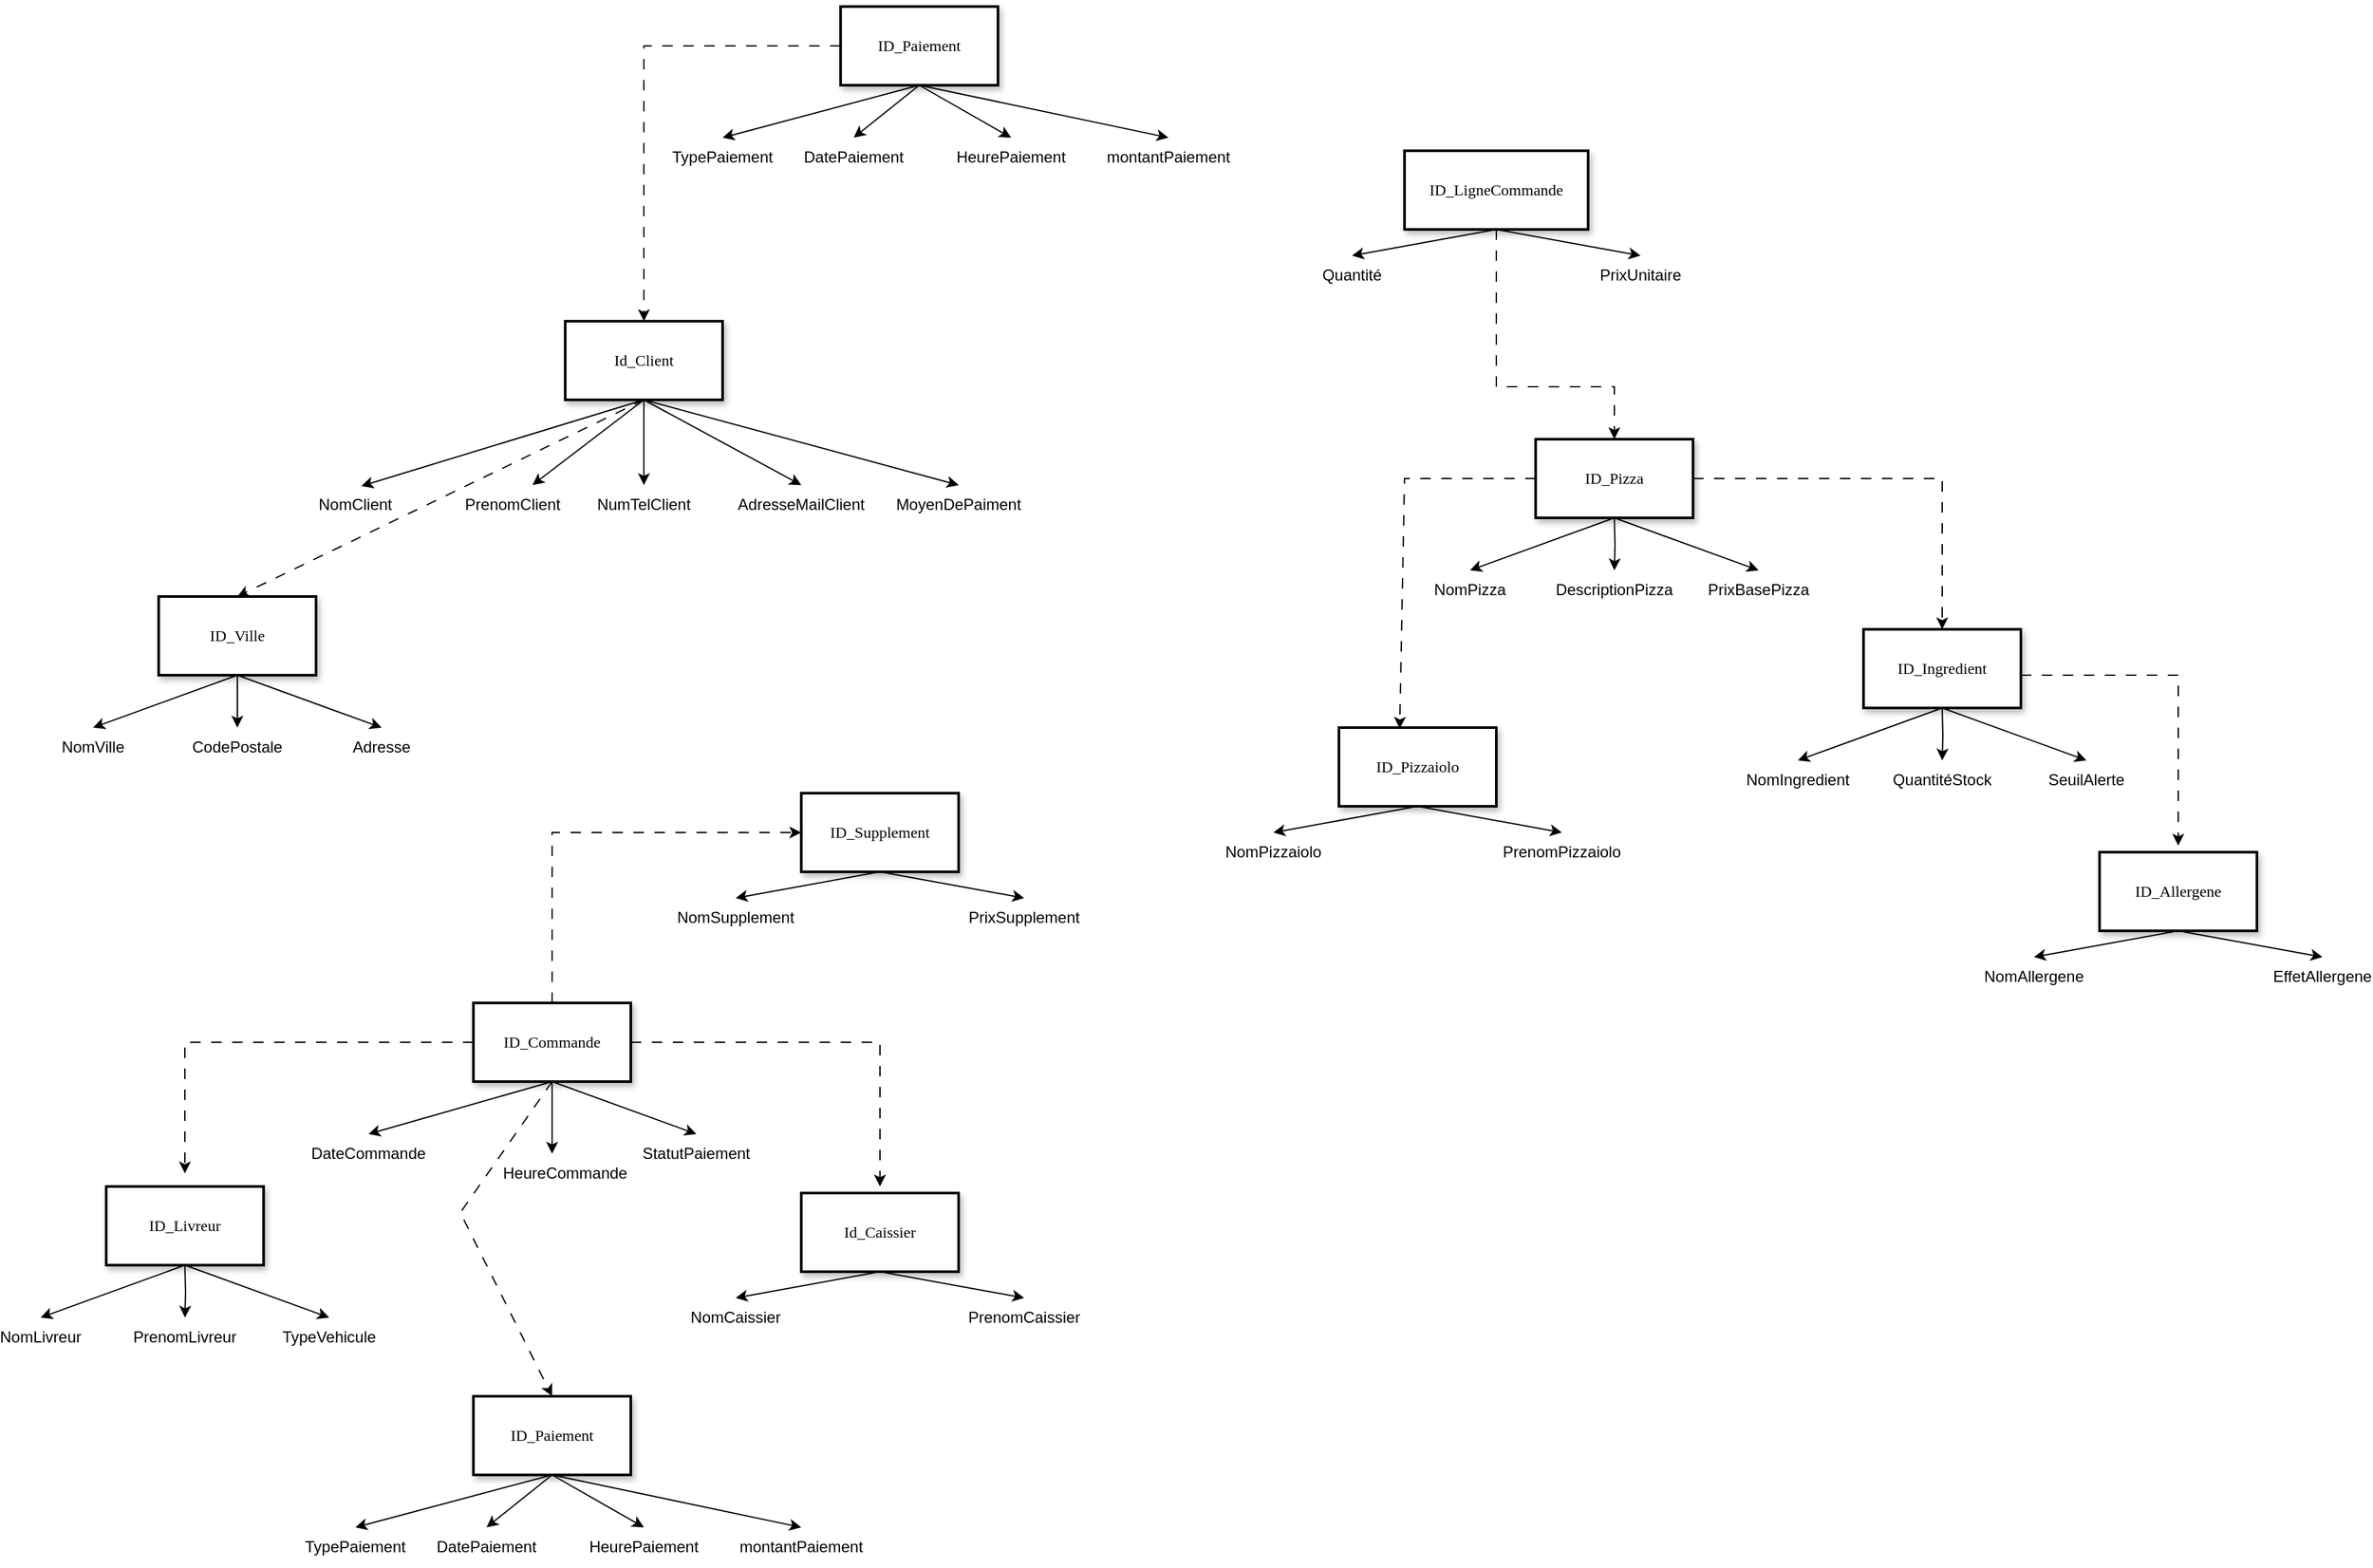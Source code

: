 <mxfile version="22.1.3" type="embed">
  <diagram name="Page-1" id="10a91c8b-09ff-31b1-d368-03940ed4cc9e">
    <mxGraphModel grid="1" page="1" gridSize="10" guides="1" tooltips="1" connect="1" arrows="1" fold="1" pageScale="1" pageWidth="1100" pageHeight="850" background="none" math="0" shadow="0">
      <root>
        <mxCell id="0" />
        <mxCell id="1" parent="0" />
        <mxCell id="62893188c0fa7362-11" value="&lt;span&gt;Id_Client&lt;/span&gt;" style="whiteSpace=wrap;html=1;rounded=0;shadow=1;labelBackgroundColor=none;strokeWidth=2;fontFamily=Verdana;fontSize=12;align=center;" vertex="1" parent="1">
          <mxGeometry x="460" y="-1230" width="120" height="60" as="geometry" />
        </mxCell>
        <mxCell id="62893188c0fa7362-20" value="ID_Paiement" style="whiteSpace=wrap;html=1;rounded=0;shadow=1;labelBackgroundColor=none;strokeWidth=2;fontFamily=Verdana;fontSize=12;align=center;" vertex="1" parent="1">
          <mxGeometry x="670" y="-1470" width="120" height="60" as="geometry" />
        </mxCell>
        <mxCell id="62893188c0fa7362-21" value="&lt;span&gt;ID_Ville&lt;/span&gt;" style="whiteSpace=wrap;html=1;rounded=0;shadow=1;labelBackgroundColor=none;strokeWidth=2;fontFamily=Verdana;fontSize=12;align=center;" vertex="1" parent="1">
          <mxGeometry x="150" y="-1020" width="120" height="60" as="geometry" />
        </mxCell>
        <mxCell id="62893188c0fa7362-22" value="&lt;span&gt;ID_Livreur&lt;/span&gt;" style="whiteSpace=wrap;html=1;rounded=0;shadow=1;labelBackgroundColor=none;strokeWidth=2;fontFamily=Verdana;fontSize=12;align=center;" vertex="1" parent="1">
          <mxGeometry x="110" y="-570" width="120" height="60" as="geometry" />
        </mxCell>
        <mxCell id="62893188c0fa7362-23" value="&lt;span&gt;Id_Caissier&lt;/span&gt;" style="whiteSpace=wrap;html=1;rounded=0;shadow=1;labelBackgroundColor=none;strokeWidth=2;fontFamily=Verdana;fontSize=12;align=center;" vertex="1" parent="1">
          <mxGeometry x="640" y="-565" width="120" height="60" as="geometry" />
        </mxCell>
        <mxCell id="O_QZW4D6xSMb0RWuD4Pj-2" value="ID_Supplement" style="whiteSpace=wrap;html=1;rounded=0;shadow=1;labelBackgroundColor=none;strokeWidth=2;fontFamily=Verdana;fontSize=12;align=center;" vertex="1" parent="1">
          <mxGeometry x="640" y="-870" width="120" height="60" as="geometry" />
        </mxCell>
        <mxCell id="O_QZW4D6xSMb0RWuD4Pj-3" value="&lt;span&gt;ID_Commande&lt;/span&gt;" style="whiteSpace=wrap;html=1;rounded=0;shadow=1;labelBackgroundColor=none;strokeWidth=2;fontFamily=Verdana;fontSize=12;align=center;" vertex="1" parent="1">
          <mxGeometry x="390" y="-710" width="120" height="60" as="geometry" />
        </mxCell>
        <mxCell id="O_QZW4D6xSMb0RWuD4Pj-4" value="ID_Ingredient" style="whiteSpace=wrap;html=1;rounded=0;shadow=1;labelBackgroundColor=none;strokeWidth=2;fontFamily=Verdana;fontSize=12;align=center;" vertex="1" parent="1">
          <mxGeometry x="1450" y="-995" width="120" height="60" as="geometry" />
        </mxCell>
        <mxCell id="O_QZW4D6xSMb0RWuD4Pj-5" value="&lt;span&gt;ID_LigneCommande&lt;/span&gt;" style="whiteSpace=wrap;html=1;rounded=0;shadow=1;labelBackgroundColor=none;strokeWidth=2;fontFamily=Verdana;fontSize=12;align=center;" vertex="1" parent="1">
          <mxGeometry x="1100" y="-1360" width="140" height="60" as="geometry" />
        </mxCell>
        <mxCell id="O_QZW4D6xSMb0RWuD4Pj-6" value="&lt;span&gt;ID_Allergene&lt;/span&gt;" style="whiteSpace=wrap;html=1;rounded=0;shadow=1;labelBackgroundColor=none;strokeWidth=2;fontFamily=Verdana;fontSize=12;align=center;" vertex="1" parent="1">
          <mxGeometry x="1630" y="-825" width="120" height="60" as="geometry" />
        </mxCell>
        <mxCell id="O_QZW4D6xSMb0RWuD4Pj-7" value="&lt;span&gt;ID_Pizzaiolo&lt;/span&gt;" style="whiteSpace=wrap;html=1;rounded=0;shadow=1;labelBackgroundColor=none;strokeWidth=2;fontFamily=Verdana;fontSize=12;align=center;" vertex="1" parent="1">
          <mxGeometry x="1050" y="-920" width="120" height="60" as="geometry" />
        </mxCell>
        <mxCell id="O_QZW4D6xSMb0RWuD4Pj-8" value="ID_Pizza" style="whiteSpace=wrap;html=1;rounded=0;shadow=1;labelBackgroundColor=none;strokeWidth=2;fontFamily=Verdana;fontSize=12;align=center;" vertex="1" parent="1">
          <mxGeometry x="1200" y="-1140" width="120" height="60" as="geometry" />
        </mxCell>
        <mxCell id="O_QZW4D6xSMb0RWuD4Pj-9" value="NomClient" style="text;html=1;strokeColor=none;fillColor=none;align=center;verticalAlign=middle;whiteSpace=wrap;rounded=0;" vertex="1" parent="1">
          <mxGeometry x="270" y="-1105" width="60" height="30" as="geometry" />
        </mxCell>
        <mxCell id="O_QZW4D6xSMb0RWuD4Pj-10" value="PrenomClient" style="text;html=1;strokeColor=none;fillColor=none;align=center;verticalAlign=middle;whiteSpace=wrap;rounded=0;" vertex="1" parent="1">
          <mxGeometry x="390" y="-1105" width="60" height="30" as="geometry" />
        </mxCell>
        <mxCell id="O_QZW4D6xSMb0RWuD4Pj-11" value="NumTelClient" style="text;html=1;strokeColor=none;fillColor=none;align=center;verticalAlign=middle;whiteSpace=wrap;rounded=0;" vertex="1" parent="1">
          <mxGeometry x="490" y="-1105" width="60" height="30" as="geometry" />
        </mxCell>
        <mxCell id="O_QZW4D6xSMb0RWuD4Pj-12" value="AdresseMailClient" style="text;html=1;strokeColor=none;fillColor=none;align=center;verticalAlign=middle;whiteSpace=wrap;rounded=0;" vertex="1" parent="1">
          <mxGeometry x="610" y="-1105" width="60" height="30" as="geometry" />
        </mxCell>
        <mxCell id="O_QZW4D6xSMb0RWuD4Pj-13" value="MoyenDePaiment" style="text;html=1;strokeColor=none;fillColor=none;align=center;verticalAlign=middle;whiteSpace=wrap;rounded=0;" vertex="1" parent="1">
          <mxGeometry x="730" y="-1105" width="60" height="30" as="geometry" />
        </mxCell>
        <mxCell id="O_QZW4D6xSMb0RWuD4Pj-16" value="" style="endArrow=classic;html=1;rounded=0;entryX=0.5;entryY=0;entryDx=0;entryDy=0;exitX=0.5;exitY=1;exitDx=0;exitDy=0;" edge="1" parent="1" source="62893188c0fa7362-11" target="O_QZW4D6xSMb0RWuD4Pj-11">
          <mxGeometry width="50" height="50" relative="1" as="geometry">
            <mxPoint x="460" y="-1105" as="sourcePoint" />
            <mxPoint x="510" y="-1155" as="targetPoint" />
          </mxGeometry>
        </mxCell>
        <mxCell id="O_QZW4D6xSMb0RWuD4Pj-17" value="" style="endArrow=classic;html=1;rounded=0;entryX=0.5;entryY=0;entryDx=0;entryDy=0;" edge="1" parent="1" target="O_QZW4D6xSMb0RWuD4Pj-12">
          <mxGeometry width="50" height="50" relative="1" as="geometry">
            <mxPoint x="520" y="-1170" as="sourcePoint" />
            <mxPoint x="530" y="-1095" as="targetPoint" />
          </mxGeometry>
        </mxCell>
        <mxCell id="O_QZW4D6xSMb0RWuD4Pj-18" value="" style="endArrow=classic;html=1;rounded=0;entryX=0.5;entryY=0;entryDx=0;entryDy=0;" edge="1" parent="1" target="O_QZW4D6xSMb0RWuD4Pj-13">
          <mxGeometry width="50" height="50" relative="1" as="geometry">
            <mxPoint x="520" y="-1170" as="sourcePoint" />
            <mxPoint x="650" y="-1095" as="targetPoint" />
          </mxGeometry>
        </mxCell>
        <mxCell id="O_QZW4D6xSMb0RWuD4Pj-19" value="" style="endArrow=classic;html=1;rounded=0;entryX=0.75;entryY=0;entryDx=0;entryDy=0;" edge="1" parent="1" target="O_QZW4D6xSMb0RWuD4Pj-10">
          <mxGeometry width="50" height="50" relative="1" as="geometry">
            <mxPoint x="520" y="-1170" as="sourcePoint" />
            <mxPoint x="408.67" y="-1095" as="targetPoint" />
          </mxGeometry>
        </mxCell>
        <mxCell id="O_QZW4D6xSMb0RWuD4Pj-20" value="" style="endArrow=classic;html=1;rounded=0;entryX=0.577;entryY=0.024;entryDx=0;entryDy=0;exitX=0.5;exitY=1;exitDx=0;exitDy=0;entryPerimeter=0;" edge="1" parent="1" source="62893188c0fa7362-11" target="O_QZW4D6xSMb0RWuD4Pj-9">
          <mxGeometry width="50" height="50" relative="1" as="geometry">
            <mxPoint x="299.33" y="-1170" as="sourcePoint" />
            <mxPoint x="299.33" y="-1105" as="targetPoint" />
          </mxGeometry>
        </mxCell>
        <mxCell id="O_QZW4D6xSMb0RWuD4Pj-21" value="NomVille" style="text;html=1;strokeColor=none;fillColor=none;align=center;verticalAlign=middle;whiteSpace=wrap;rounded=0;" vertex="1" parent="1">
          <mxGeometry x="70" y="-920" width="60" height="30" as="geometry" />
        </mxCell>
        <mxCell id="O_QZW4D6xSMb0RWuD4Pj-26" value="" style="edgeStyle=orthogonalEdgeStyle;rounded=0;orthogonalLoop=1;jettySize=auto;html=1;entryX=0.5;entryY=0;entryDx=0;entryDy=0;exitX=0.5;exitY=1;exitDx=0;exitDy=0;" edge="1" parent="1" source="62893188c0fa7362-21" target="O_QZW4D6xSMb0RWuD4Pj-22">
          <mxGeometry relative="1" as="geometry">
            <mxPoint x="240" y="-950" as="sourcePoint" />
          </mxGeometry>
        </mxCell>
        <mxCell id="O_QZW4D6xSMb0RWuD4Pj-22" value="CodePostale" style="text;html=1;strokeColor=none;fillColor=none;align=center;verticalAlign=middle;whiteSpace=wrap;rounded=0;" vertex="1" parent="1">
          <mxGeometry x="180" y="-920" width="60" height="30" as="geometry" />
        </mxCell>
        <mxCell id="O_QZW4D6xSMb0RWuD4Pj-23" value="Adresse" style="text;html=1;strokeColor=none;fillColor=none;align=center;verticalAlign=middle;whiteSpace=wrap;rounded=0;" vertex="1" parent="1">
          <mxGeometry x="290" y="-920" width="60" height="30" as="geometry" />
        </mxCell>
        <mxCell id="O_QZW4D6xSMb0RWuD4Pj-24" value="" style="endArrow=classic;html=1;rounded=0;exitX=0.5;exitY=1;exitDx=0;exitDy=0;entryX=0.5;entryY=0;entryDx=0;entryDy=0;" edge="1" parent="1" source="62893188c0fa7362-21" target="O_QZW4D6xSMb0RWuD4Pj-23">
          <mxGeometry width="50" height="50" relative="1" as="geometry">
            <mxPoint x="250" y="-1000" as="sourcePoint" />
            <mxPoint x="300" y="-1050" as="targetPoint" />
          </mxGeometry>
        </mxCell>
        <mxCell id="O_QZW4D6xSMb0RWuD4Pj-27" value="" style="endArrow=classic;html=1;rounded=0;entryX=0.5;entryY=0;entryDx=0;entryDy=0;" edge="1" parent="1" target="O_QZW4D6xSMb0RWuD4Pj-21">
          <mxGeometry width="50" height="50" relative="1" as="geometry">
            <mxPoint x="210" y="-960" as="sourcePoint" />
            <mxPoint x="150" y="-950" as="targetPoint" />
          </mxGeometry>
        </mxCell>
        <mxCell id="O_QZW4D6xSMb0RWuD4Pj-28" value="NomSupplement" style="text;html=1;strokeColor=none;fillColor=none;align=center;verticalAlign=middle;whiteSpace=wrap;rounded=0;" vertex="1" parent="1">
          <mxGeometry x="560" y="-790" width="60" height="30" as="geometry" />
        </mxCell>
        <mxCell id="O_QZW4D6xSMb0RWuD4Pj-30" value="PrixSupplement" style="text;html=1;strokeColor=none;fillColor=none;align=center;verticalAlign=middle;whiteSpace=wrap;rounded=0;" vertex="1" parent="1">
          <mxGeometry x="780" y="-790" width="60" height="30" as="geometry" />
        </mxCell>
        <mxCell id="O_QZW4D6xSMb0RWuD4Pj-31" value="" style="endArrow=classic;html=1;rounded=0;exitX=0.5;exitY=1;exitDx=0;exitDy=0;entryX=0.5;entryY=0;entryDx=0;entryDy=0;" edge="1" parent="1" source="O_QZW4D6xSMb0RWuD4Pj-2" target="O_QZW4D6xSMb0RWuD4Pj-30">
          <mxGeometry width="50" height="50" relative="1" as="geometry">
            <mxPoint x="720" y="-770" as="sourcePoint" />
            <mxPoint x="810" y="-810" as="targetPoint" />
          </mxGeometry>
        </mxCell>
        <mxCell id="O_QZW4D6xSMb0RWuD4Pj-33" value="" style="endArrow=classic;html=1;rounded=0;entryX=0.5;entryY=0;entryDx=0;entryDy=0;" edge="1" parent="1" target="O_QZW4D6xSMb0RWuD4Pj-28">
          <mxGeometry width="50" height="50" relative="1" as="geometry">
            <mxPoint x="700" y="-810" as="sourcePoint" />
            <mxPoint x="820" y="-780" as="targetPoint" />
          </mxGeometry>
        </mxCell>
        <mxCell id="O_QZW4D6xSMb0RWuD4Pj-34" value="TypePaiement" style="text;html=1;strokeColor=none;fillColor=none;align=center;verticalAlign=middle;whiteSpace=wrap;rounded=0;" vertex="1" parent="1">
          <mxGeometry x="550" y="-1370" width="60" height="30" as="geometry" />
        </mxCell>
        <mxCell id="O_QZW4D6xSMb0RWuD4Pj-35" value="DatePaiement" style="text;html=1;strokeColor=none;fillColor=none;align=center;verticalAlign=middle;whiteSpace=wrap;rounded=0;" vertex="1" parent="1">
          <mxGeometry x="650" y="-1370" width="60" height="30" as="geometry" />
        </mxCell>
        <mxCell id="O_QZW4D6xSMb0RWuD4Pj-36" value="HeurePaiement" style="text;html=1;strokeColor=none;fillColor=none;align=center;verticalAlign=middle;whiteSpace=wrap;rounded=0;" vertex="1" parent="1">
          <mxGeometry x="770" y="-1370" width="60" height="30" as="geometry" />
        </mxCell>
        <mxCell id="O_QZW4D6xSMb0RWuD4Pj-37" value="montantPaiement" style="text;html=1;strokeColor=none;fillColor=none;align=center;verticalAlign=middle;whiteSpace=wrap;rounded=0;" vertex="1" parent="1">
          <mxGeometry x="890" y="-1370" width="60" height="30" as="geometry" />
        </mxCell>
        <mxCell id="O_QZW4D6xSMb0RWuD4Pj-39" value="" style="endArrow=classic;html=1;rounded=0;exitX=0.5;exitY=1;exitDx=0;exitDy=0;entryX=0.5;entryY=0;entryDx=0;entryDy=0;" edge="1" parent="1" source="62893188c0fa7362-20" target="O_QZW4D6xSMb0RWuD4Pj-34">
          <mxGeometry width="50" height="50" relative="1" as="geometry">
            <mxPoint x="500" y="-1350" as="sourcePoint" />
            <mxPoint x="610" y="-1510" as="targetPoint" />
          </mxGeometry>
        </mxCell>
        <mxCell id="O_QZW4D6xSMb0RWuD4Pj-40" value="" style="endArrow=classic;html=1;rounded=0;entryX=0.5;entryY=0;entryDx=0;entryDy=0;exitX=0.5;exitY=1;exitDx=0;exitDy=0;" edge="1" parent="1" source="62893188c0fa7362-20" target="O_QZW4D6xSMb0RWuD4Pj-35">
          <mxGeometry width="50" height="50" relative="1" as="geometry">
            <mxPoint x="720" y="-1410" as="sourcePoint" />
            <mxPoint x="710" y="-1670" as="targetPoint" />
          </mxGeometry>
        </mxCell>
        <mxCell id="O_QZW4D6xSMb0RWuD4Pj-41" value="" style="endArrow=classic;html=1;rounded=0;entryX=0.5;entryY=0;entryDx=0;entryDy=0;exitX=0.5;exitY=1;exitDx=0;exitDy=0;" edge="1" parent="1" source="62893188c0fa7362-20" target="O_QZW4D6xSMb0RWuD4Pj-36">
          <mxGeometry width="50" height="50" relative="1" as="geometry">
            <mxPoint x="740" y="-1400" as="sourcePoint" />
            <mxPoint x="690" y="-1360" as="targetPoint" />
          </mxGeometry>
        </mxCell>
        <mxCell id="O_QZW4D6xSMb0RWuD4Pj-42" value="" style="endArrow=classic;html=1;rounded=0;entryX=0.5;entryY=0;entryDx=0;entryDy=0;" edge="1" parent="1" target="O_QZW4D6xSMb0RWuD4Pj-37">
          <mxGeometry width="50" height="50" relative="1" as="geometry">
            <mxPoint x="730" y="-1410" as="sourcePoint" />
            <mxPoint x="910" y="-1380" as="targetPoint" />
          </mxGeometry>
        </mxCell>
        <mxCell id="O_QZW4D6xSMb0RWuD4Pj-47" value="NomCaissier" style="text;html=1;strokeColor=none;fillColor=none;align=center;verticalAlign=middle;whiteSpace=wrap;rounded=0;" vertex="1" parent="1">
          <mxGeometry x="560" y="-485" width="60" height="30" as="geometry" />
        </mxCell>
        <mxCell id="O_QZW4D6xSMb0RWuD4Pj-48" value="PrenomCaissier" style="text;html=1;strokeColor=none;fillColor=none;align=center;verticalAlign=middle;whiteSpace=wrap;rounded=0;" vertex="1" parent="1">
          <mxGeometry x="780" y="-485" width="60" height="30" as="geometry" />
        </mxCell>
        <mxCell id="O_QZW4D6xSMb0RWuD4Pj-49" value="" style="endArrow=classic;html=1;rounded=0;exitX=0.5;exitY=1;exitDx=0;exitDy=0;entryX=0.5;entryY=0;entryDx=0;entryDy=0;" edge="1" parent="1" target="O_QZW4D6xSMb0RWuD4Pj-48">
          <mxGeometry width="50" height="50" relative="1" as="geometry">
            <mxPoint x="700" y="-505" as="sourcePoint" />
            <mxPoint x="810" y="-505" as="targetPoint" />
          </mxGeometry>
        </mxCell>
        <mxCell id="O_QZW4D6xSMb0RWuD4Pj-50" value="" style="endArrow=classic;html=1;rounded=0;entryX=0.5;entryY=0;entryDx=0;entryDy=0;" edge="1" parent="1" target="O_QZW4D6xSMb0RWuD4Pj-47">
          <mxGeometry width="50" height="50" relative="1" as="geometry">
            <mxPoint x="700" y="-505" as="sourcePoint" />
            <mxPoint x="820" y="-475" as="targetPoint" />
          </mxGeometry>
        </mxCell>
        <mxCell id="O_QZW4D6xSMb0RWuD4Pj-51" value="NomLivreur" style="text;html=1;strokeColor=none;fillColor=none;align=center;verticalAlign=middle;whiteSpace=wrap;rounded=0;" vertex="1" parent="1">
          <mxGeometry x="30" y="-470" width="60" height="30" as="geometry" />
        </mxCell>
        <mxCell id="O_QZW4D6xSMb0RWuD4Pj-52" value="" style="edgeStyle=orthogonalEdgeStyle;rounded=0;orthogonalLoop=1;jettySize=auto;html=1;entryX=0.5;entryY=0;entryDx=0;entryDy=0;exitX=0.5;exitY=1;exitDx=0;exitDy=0;" edge="1" parent="1" target="O_QZW4D6xSMb0RWuD4Pj-53">
          <mxGeometry relative="1" as="geometry">
            <mxPoint x="170" y="-510" as="sourcePoint" />
          </mxGeometry>
        </mxCell>
        <mxCell id="O_QZW4D6xSMb0RWuD4Pj-53" value="PrenomLivreur" style="text;html=1;strokeColor=none;fillColor=none;align=center;verticalAlign=middle;whiteSpace=wrap;rounded=0;" vertex="1" parent="1">
          <mxGeometry x="140" y="-470" width="60" height="30" as="geometry" />
        </mxCell>
        <mxCell id="O_QZW4D6xSMb0RWuD4Pj-54" value="TypeVehicule" style="text;html=1;strokeColor=none;fillColor=none;align=center;verticalAlign=middle;whiteSpace=wrap;rounded=0;" vertex="1" parent="1">
          <mxGeometry x="250" y="-470" width="60" height="30" as="geometry" />
        </mxCell>
        <mxCell id="O_QZW4D6xSMb0RWuD4Pj-55" value="" style="endArrow=classic;html=1;rounded=0;exitX=0.5;exitY=1;exitDx=0;exitDy=0;entryX=0.5;entryY=0;entryDx=0;entryDy=0;" edge="1" parent="1" target="O_QZW4D6xSMb0RWuD4Pj-54">
          <mxGeometry width="50" height="50" relative="1" as="geometry">
            <mxPoint x="170" y="-510" as="sourcePoint" />
            <mxPoint x="260" y="-600" as="targetPoint" />
          </mxGeometry>
        </mxCell>
        <mxCell id="O_QZW4D6xSMb0RWuD4Pj-56" value="" style="endArrow=classic;html=1;rounded=0;entryX=0.5;entryY=0;entryDx=0;entryDy=0;" edge="1" parent="1" target="O_QZW4D6xSMb0RWuD4Pj-51">
          <mxGeometry width="50" height="50" relative="1" as="geometry">
            <mxPoint x="170" y="-510" as="sourcePoint" />
            <mxPoint x="110" y="-500" as="targetPoint" />
          </mxGeometry>
        </mxCell>
        <mxCell id="O_QZW4D6xSMb0RWuD4Pj-57" value="DateCommande" style="text;html=1;strokeColor=none;fillColor=none;align=center;verticalAlign=middle;whiteSpace=wrap;rounded=0;" vertex="1" parent="1">
          <mxGeometry x="280" y="-610" width="60" height="30" as="geometry" />
        </mxCell>
        <mxCell id="O_QZW4D6xSMb0RWuD4Pj-58" value="" style="edgeStyle=orthogonalEdgeStyle;rounded=0;orthogonalLoop=1;jettySize=auto;html=1;entryX=0.5;entryY=0;entryDx=0;entryDy=0;exitX=0.5;exitY=1;exitDx=0;exitDy=0;" edge="1" parent="1">
          <mxGeometry relative="1" as="geometry">
            <mxPoint x="450" y="-650" as="sourcePoint" />
            <mxPoint x="450" y="-595" as="targetPoint" />
          </mxGeometry>
        </mxCell>
        <mxCell id="O_QZW4D6xSMb0RWuD4Pj-59" value="HeureCommande" style="text;html=1;strokeColor=none;fillColor=none;align=center;verticalAlign=middle;whiteSpace=wrap;rounded=0;" vertex="1" parent="1">
          <mxGeometry x="430" y="-595" width="60" height="30" as="geometry" />
        </mxCell>
        <mxCell id="O_QZW4D6xSMb0RWuD4Pj-60" value="StatutPaiement" style="text;html=1;strokeColor=none;fillColor=none;align=center;verticalAlign=middle;whiteSpace=wrap;rounded=0;" vertex="1" parent="1">
          <mxGeometry x="530" y="-610" width="60" height="30" as="geometry" />
        </mxCell>
        <mxCell id="O_QZW4D6xSMb0RWuD4Pj-61" value="" style="endArrow=classic;html=1;rounded=0;exitX=0.5;exitY=1;exitDx=0;exitDy=0;entryX=0.5;entryY=0;entryDx=0;entryDy=0;" edge="1" parent="1" target="O_QZW4D6xSMb0RWuD4Pj-60">
          <mxGeometry width="50" height="50" relative="1" as="geometry">
            <mxPoint x="450" y="-650" as="sourcePoint" />
            <mxPoint x="540" y="-740" as="targetPoint" />
          </mxGeometry>
        </mxCell>
        <mxCell id="O_QZW4D6xSMb0RWuD4Pj-62" value="" style="endArrow=classic;html=1;rounded=0;entryX=0.5;entryY=0;entryDx=0;entryDy=0;" edge="1" parent="1" target="O_QZW4D6xSMb0RWuD4Pj-57">
          <mxGeometry width="50" height="50" relative="1" as="geometry">
            <mxPoint x="450" y="-650" as="sourcePoint" />
            <mxPoint x="390" y="-640" as="targetPoint" />
          </mxGeometry>
        </mxCell>
        <mxCell id="O_QZW4D6xSMb0RWuD4Pj-63" value="NomIngredient" style="text;html=1;strokeColor=none;fillColor=none;align=center;verticalAlign=middle;whiteSpace=wrap;rounded=0;" vertex="1" parent="1">
          <mxGeometry x="1370" y="-895" width="60" height="30" as="geometry" />
        </mxCell>
        <mxCell id="O_QZW4D6xSMb0RWuD4Pj-64" value="" style="edgeStyle=orthogonalEdgeStyle;rounded=0;orthogonalLoop=1;jettySize=auto;html=1;entryX=0.5;entryY=0;entryDx=0;entryDy=0;exitX=0.5;exitY=1;exitDx=0;exitDy=0;" edge="1" parent="1" target="O_QZW4D6xSMb0RWuD4Pj-65">
          <mxGeometry relative="1" as="geometry">
            <mxPoint x="1510" y="-935" as="sourcePoint" />
          </mxGeometry>
        </mxCell>
        <mxCell id="O_QZW4D6xSMb0RWuD4Pj-65" value="QuantitéStock" style="text;html=1;strokeColor=none;fillColor=none;align=center;verticalAlign=middle;whiteSpace=wrap;rounded=0;" vertex="1" parent="1">
          <mxGeometry x="1480" y="-895" width="60" height="30" as="geometry" />
        </mxCell>
        <mxCell id="O_QZW4D6xSMb0RWuD4Pj-66" value="SeuilAlerte" style="text;html=1;strokeColor=none;fillColor=none;align=center;verticalAlign=middle;whiteSpace=wrap;rounded=0;" vertex="1" parent="1">
          <mxGeometry x="1590" y="-895" width="60" height="30" as="geometry" />
        </mxCell>
        <mxCell id="O_QZW4D6xSMb0RWuD4Pj-67" value="" style="endArrow=classic;html=1;rounded=0;exitX=0.5;exitY=1;exitDx=0;exitDy=0;entryX=0.5;entryY=0;entryDx=0;entryDy=0;" edge="1" parent="1" target="O_QZW4D6xSMb0RWuD4Pj-66">
          <mxGeometry width="50" height="50" relative="1" as="geometry">
            <mxPoint x="1510" y="-935" as="sourcePoint" />
            <mxPoint x="1600" y="-1025" as="targetPoint" />
          </mxGeometry>
        </mxCell>
        <mxCell id="O_QZW4D6xSMb0RWuD4Pj-68" value="" style="endArrow=classic;html=1;rounded=0;entryX=0.5;entryY=0;entryDx=0;entryDy=0;" edge="1" parent="1" target="O_QZW4D6xSMb0RWuD4Pj-63">
          <mxGeometry width="50" height="50" relative="1" as="geometry">
            <mxPoint x="1510" y="-935" as="sourcePoint" />
            <mxPoint x="1450" y="-925" as="targetPoint" />
          </mxGeometry>
        </mxCell>
        <mxCell id="O_QZW4D6xSMb0RWuD4Pj-69" value="NomPizza" style="text;html=1;strokeColor=none;fillColor=none;align=center;verticalAlign=middle;whiteSpace=wrap;rounded=0;" vertex="1" parent="1">
          <mxGeometry x="1120" y="-1040" width="60" height="30" as="geometry" />
        </mxCell>
        <mxCell id="O_QZW4D6xSMb0RWuD4Pj-70" value="" style="edgeStyle=orthogonalEdgeStyle;rounded=0;orthogonalLoop=1;jettySize=auto;html=1;entryX=0.5;entryY=0;entryDx=0;entryDy=0;exitX=0.5;exitY=1;exitDx=0;exitDy=0;" edge="1" parent="1" target="O_QZW4D6xSMb0RWuD4Pj-71">
          <mxGeometry relative="1" as="geometry">
            <mxPoint x="1260" y="-1080" as="sourcePoint" />
          </mxGeometry>
        </mxCell>
        <mxCell id="O_QZW4D6xSMb0RWuD4Pj-71" value="DescriptionPizza" style="text;html=1;strokeColor=none;fillColor=none;align=center;verticalAlign=middle;whiteSpace=wrap;rounded=0;" vertex="1" parent="1">
          <mxGeometry x="1230" y="-1040" width="60" height="30" as="geometry" />
        </mxCell>
        <mxCell id="O_QZW4D6xSMb0RWuD4Pj-72" value="PrixBasePizza" style="text;html=1;strokeColor=none;fillColor=none;align=center;verticalAlign=middle;whiteSpace=wrap;rounded=0;" vertex="1" parent="1">
          <mxGeometry x="1340" y="-1040" width="60" height="30" as="geometry" />
        </mxCell>
        <mxCell id="O_QZW4D6xSMb0RWuD4Pj-73" value="" style="endArrow=classic;html=1;rounded=0;exitX=0.5;exitY=1;exitDx=0;exitDy=0;entryX=0.5;entryY=0;entryDx=0;entryDy=0;" edge="1" parent="1" target="O_QZW4D6xSMb0RWuD4Pj-72">
          <mxGeometry width="50" height="50" relative="1" as="geometry">
            <mxPoint x="1260" y="-1080" as="sourcePoint" />
            <mxPoint x="1350" y="-1170" as="targetPoint" />
          </mxGeometry>
        </mxCell>
        <mxCell id="O_QZW4D6xSMb0RWuD4Pj-74" value="" style="endArrow=classic;html=1;rounded=0;entryX=0.5;entryY=0;entryDx=0;entryDy=0;" edge="1" parent="1" target="O_QZW4D6xSMb0RWuD4Pj-69">
          <mxGeometry width="50" height="50" relative="1" as="geometry">
            <mxPoint x="1260" y="-1080" as="sourcePoint" />
            <mxPoint x="1200" y="-1070" as="targetPoint" />
          </mxGeometry>
        </mxCell>
        <mxCell id="O_QZW4D6xSMb0RWuD4Pj-80" value="NomAllergene" style="text;html=1;strokeColor=none;fillColor=none;align=center;verticalAlign=middle;whiteSpace=wrap;rounded=0;" vertex="1" parent="1">
          <mxGeometry x="1550" y="-745" width="60" height="30" as="geometry" />
        </mxCell>
        <mxCell id="O_QZW4D6xSMb0RWuD4Pj-81" value="EffetAllergene" style="text;html=1;strokeColor=none;fillColor=none;align=center;verticalAlign=middle;whiteSpace=wrap;rounded=0;" vertex="1" parent="1">
          <mxGeometry x="1770" y="-745" width="60" height="30" as="geometry" />
        </mxCell>
        <mxCell id="O_QZW4D6xSMb0RWuD4Pj-82" value="" style="endArrow=classic;html=1;rounded=0;exitX=0.5;exitY=1;exitDx=0;exitDy=0;entryX=0.5;entryY=0;entryDx=0;entryDy=0;" edge="1" parent="1" target="O_QZW4D6xSMb0RWuD4Pj-81">
          <mxGeometry width="50" height="50" relative="1" as="geometry">
            <mxPoint x="1690" y="-765" as="sourcePoint" />
            <mxPoint x="1800" y="-765" as="targetPoint" />
          </mxGeometry>
        </mxCell>
        <mxCell id="O_QZW4D6xSMb0RWuD4Pj-83" value="" style="endArrow=classic;html=1;rounded=0;entryX=0.5;entryY=0;entryDx=0;entryDy=0;" edge="1" parent="1" target="O_QZW4D6xSMb0RWuD4Pj-80">
          <mxGeometry width="50" height="50" relative="1" as="geometry">
            <mxPoint x="1690" y="-765" as="sourcePoint" />
            <mxPoint x="1810" y="-735" as="targetPoint" />
          </mxGeometry>
        </mxCell>
        <mxCell id="O_QZW4D6xSMb0RWuD4Pj-84" value="NomPizzaiolo" style="text;html=1;strokeColor=none;fillColor=none;align=center;verticalAlign=middle;whiteSpace=wrap;rounded=0;" vertex="1" parent="1">
          <mxGeometry x="970" y="-840" width="60" height="30" as="geometry" />
        </mxCell>
        <mxCell id="O_QZW4D6xSMb0RWuD4Pj-85" value="PrenomPizzaiolo" style="text;html=1;strokeColor=none;fillColor=none;align=center;verticalAlign=middle;whiteSpace=wrap;rounded=0;" vertex="1" parent="1">
          <mxGeometry x="1190" y="-840" width="60" height="30" as="geometry" />
        </mxCell>
        <mxCell id="O_QZW4D6xSMb0RWuD4Pj-86" value="" style="endArrow=classic;html=1;rounded=0;exitX=0.5;exitY=1;exitDx=0;exitDy=0;entryX=0.5;entryY=0;entryDx=0;entryDy=0;" edge="1" parent="1" target="O_QZW4D6xSMb0RWuD4Pj-85">
          <mxGeometry width="50" height="50" relative="1" as="geometry">
            <mxPoint x="1110" y="-860" as="sourcePoint" />
            <mxPoint x="1220" y="-860" as="targetPoint" />
          </mxGeometry>
        </mxCell>
        <mxCell id="O_QZW4D6xSMb0RWuD4Pj-87" value="" style="endArrow=classic;html=1;rounded=0;entryX=0.5;entryY=0;entryDx=0;entryDy=0;" edge="1" parent="1" target="O_QZW4D6xSMb0RWuD4Pj-84">
          <mxGeometry width="50" height="50" relative="1" as="geometry">
            <mxPoint x="1110" y="-860" as="sourcePoint" />
            <mxPoint x="1230" y="-830" as="targetPoint" />
          </mxGeometry>
        </mxCell>
        <mxCell id="O_QZW4D6xSMb0RWuD4Pj-88" value="Quantité" style="text;html=1;strokeColor=none;fillColor=none;align=center;verticalAlign=middle;whiteSpace=wrap;rounded=0;" vertex="1" parent="1">
          <mxGeometry x="1030" y="-1280" width="60" height="30" as="geometry" />
        </mxCell>
        <mxCell id="O_QZW4D6xSMb0RWuD4Pj-89" value="PrixUnitaire" style="text;html=1;strokeColor=none;fillColor=none;align=center;verticalAlign=middle;whiteSpace=wrap;rounded=0;" vertex="1" parent="1">
          <mxGeometry x="1250" y="-1280" width="60" height="30" as="geometry" />
        </mxCell>
        <mxCell id="O_QZW4D6xSMb0RWuD4Pj-90" value="" style="endArrow=classic;html=1;rounded=0;exitX=0.5;exitY=1;exitDx=0;exitDy=0;entryX=0.5;entryY=0;entryDx=0;entryDy=0;" edge="1" parent="1" target="O_QZW4D6xSMb0RWuD4Pj-89">
          <mxGeometry width="50" height="50" relative="1" as="geometry">
            <mxPoint x="1170" y="-1300" as="sourcePoint" />
            <mxPoint x="1280" y="-1300" as="targetPoint" />
          </mxGeometry>
        </mxCell>
        <mxCell id="O_QZW4D6xSMb0RWuD4Pj-91" value="" style="endArrow=classic;html=1;rounded=0;entryX=0.5;entryY=0;entryDx=0;entryDy=0;" edge="1" parent="1" target="O_QZW4D6xSMb0RWuD4Pj-88">
          <mxGeometry width="50" height="50" relative="1" as="geometry">
            <mxPoint x="1170" y="-1300" as="sourcePoint" />
            <mxPoint x="1290" y="-1270" as="targetPoint" />
          </mxGeometry>
        </mxCell>
        <mxCell id="O_QZW4D6xSMb0RWuD4Pj-95" value="" style="endArrow=classic;html=1;rounded=0;exitX=0.5;exitY=1;exitDx=0;exitDy=0;dashed=1;dashPattern=8 8;entryX=0.5;entryY=0;entryDx=0;entryDy=0;" edge="1" parent="1" source="62893188c0fa7362-11" target="62893188c0fa7362-21">
          <mxGeometry width="50" height="50" relative="1" as="geometry">
            <mxPoint x="470" y="-520" as="sourcePoint" />
            <mxPoint x="270" y="-660" as="targetPoint" />
          </mxGeometry>
        </mxCell>
        <mxCell id="O_QZW4D6xSMb0RWuD4Pj-102" value="" style="endArrow=classic;html=1;rounded=0;dashed=1;dashPattern=8 8;entryX=0.5;entryY=0;entryDx=0;entryDy=0;exitX=1;exitY=0.5;exitDx=0;exitDy=0;" edge="1" parent="1" source="O_QZW4D6xSMb0RWuD4Pj-8" target="O_QZW4D6xSMb0RWuD4Pj-4">
          <mxGeometry width="50" height="50" relative="1" as="geometry">
            <mxPoint x="1530" y="-1080" as="sourcePoint" />
            <mxPoint x="1320" y="-1110" as="targetPoint" />
            <Array as="points">
              <mxPoint x="1510" y="-1110" />
            </Array>
          </mxGeometry>
        </mxCell>
        <mxCell id="MdKMuLw8w7JI5PUpyUUQ-2" value="" style="endArrow=classic;html=1;rounded=0;entryX=0.5;entryY=0;entryDx=0;entryDy=0;dashed=1;dashPattern=8 8;" edge="1" parent="1" source="62893188c0fa7362-20" target="62893188c0fa7362-11">
          <mxGeometry width="50" height="50" relative="1" as="geometry">
            <mxPoint x="580" y="-1280" as="sourcePoint" />
            <mxPoint x="630" y="-1330" as="targetPoint" />
            <Array as="points">
              <mxPoint x="520" y="-1440" />
            </Array>
          </mxGeometry>
        </mxCell>
        <mxCell id="MdKMuLw8w7JI5PUpyUUQ-3" value="ID_Paiement" style="whiteSpace=wrap;html=1;rounded=0;shadow=1;labelBackgroundColor=none;strokeWidth=2;fontFamily=Verdana;fontSize=12;align=center;" vertex="1" parent="1">
          <mxGeometry x="390" y="-410" width="120" height="60" as="geometry" />
        </mxCell>
        <mxCell id="MdKMuLw8w7JI5PUpyUUQ-4" value="TypePaiement" style="text;html=1;strokeColor=none;fillColor=none;align=center;verticalAlign=middle;whiteSpace=wrap;rounded=0;" vertex="1" parent="1">
          <mxGeometry x="270" y="-310" width="60" height="30" as="geometry" />
        </mxCell>
        <mxCell id="MdKMuLw8w7JI5PUpyUUQ-5" value="DatePaiement" style="text;html=1;strokeColor=none;fillColor=none;align=center;verticalAlign=middle;whiteSpace=wrap;rounded=0;" vertex="1" parent="1">
          <mxGeometry x="370" y="-310" width="60" height="30" as="geometry" />
        </mxCell>
        <mxCell id="MdKMuLw8w7JI5PUpyUUQ-6" value="HeurePaiement" style="text;html=1;strokeColor=none;fillColor=none;align=center;verticalAlign=middle;whiteSpace=wrap;rounded=0;" vertex="1" parent="1">
          <mxGeometry x="490" y="-310" width="60" height="30" as="geometry" />
        </mxCell>
        <mxCell id="MdKMuLw8w7JI5PUpyUUQ-7" value="montantPaiement" style="text;html=1;strokeColor=none;fillColor=none;align=center;verticalAlign=middle;whiteSpace=wrap;rounded=0;" vertex="1" parent="1">
          <mxGeometry x="610" y="-310" width="60" height="30" as="geometry" />
        </mxCell>
        <mxCell id="MdKMuLw8w7JI5PUpyUUQ-8" value="" style="endArrow=classic;html=1;rounded=0;exitX=0.5;exitY=1;exitDx=0;exitDy=0;entryX=0.5;entryY=0;entryDx=0;entryDy=0;" edge="1" parent="1" source="MdKMuLw8w7JI5PUpyUUQ-3" target="MdKMuLw8w7JI5PUpyUUQ-4">
          <mxGeometry width="50" height="50" relative="1" as="geometry">
            <mxPoint x="220" y="-290" as="sourcePoint" />
            <mxPoint x="330" y="-450" as="targetPoint" />
          </mxGeometry>
        </mxCell>
        <mxCell id="MdKMuLw8w7JI5PUpyUUQ-9" value="" style="endArrow=classic;html=1;rounded=0;entryX=0.5;entryY=0;entryDx=0;entryDy=0;exitX=0.5;exitY=1;exitDx=0;exitDy=0;" edge="1" parent="1" source="MdKMuLw8w7JI5PUpyUUQ-3" target="MdKMuLw8w7JI5PUpyUUQ-5">
          <mxGeometry width="50" height="50" relative="1" as="geometry">
            <mxPoint x="440" y="-350" as="sourcePoint" />
            <mxPoint x="430" y="-610" as="targetPoint" />
          </mxGeometry>
        </mxCell>
        <mxCell id="MdKMuLw8w7JI5PUpyUUQ-10" value="" style="endArrow=classic;html=1;rounded=0;entryX=0.5;entryY=0;entryDx=0;entryDy=0;exitX=0.5;exitY=1;exitDx=0;exitDy=0;" edge="1" parent="1" source="MdKMuLw8w7JI5PUpyUUQ-3" target="MdKMuLw8w7JI5PUpyUUQ-6">
          <mxGeometry width="50" height="50" relative="1" as="geometry">
            <mxPoint x="460" y="-340" as="sourcePoint" />
            <mxPoint x="410" y="-300" as="targetPoint" />
          </mxGeometry>
        </mxCell>
        <mxCell id="MdKMuLw8w7JI5PUpyUUQ-11" value="" style="endArrow=classic;html=1;rounded=0;entryX=0.5;entryY=0;entryDx=0;entryDy=0;" edge="1" parent="1" target="MdKMuLw8w7JI5PUpyUUQ-7">
          <mxGeometry width="50" height="50" relative="1" as="geometry">
            <mxPoint x="450" y="-350" as="sourcePoint" />
            <mxPoint x="630" y="-320" as="targetPoint" />
          </mxGeometry>
        </mxCell>
        <mxCell id="MdKMuLw8w7JI5PUpyUUQ-12" value="" style="endArrow=classic;html=1;rounded=0;exitX=0;exitY=0.5;exitDx=0;exitDy=0;dashed=1;dashPattern=8 8;" edge="1" parent="1" source="O_QZW4D6xSMb0RWuD4Pj-3">
          <mxGeometry width="50" height="50" relative="1" as="geometry">
            <mxPoint x="180" y="-640" as="sourcePoint" />
            <mxPoint x="170" y="-580" as="targetPoint" />
            <Array as="points">
              <mxPoint x="170" y="-680" />
            </Array>
          </mxGeometry>
        </mxCell>
        <mxCell id="MdKMuLw8w7JI5PUpyUUQ-13" value="" style="endArrow=classic;html=1;rounded=0;entryX=0.5;entryY=0;entryDx=0;entryDy=0;dashed=1;dashPattern=8 8;" edge="1" parent="1" target="MdKMuLw8w7JI5PUpyUUQ-3">
          <mxGeometry width="50" height="50" relative="1" as="geometry">
            <mxPoint x="450" y="-650" as="sourcePoint" />
            <mxPoint x="470" y="-500" as="targetPoint" />
            <Array as="points">
              <mxPoint x="380" y="-550" />
            </Array>
          </mxGeometry>
        </mxCell>
        <mxCell id="MdKMuLw8w7JI5PUpyUUQ-14" value="" style="endArrow=classic;html=1;rounded=0;exitX=1;exitY=0.5;exitDx=0;exitDy=0;dashed=1;dashPattern=8 8;" edge="1" parent="1" source="O_QZW4D6xSMb0RWuD4Pj-3">
          <mxGeometry width="50" height="50" relative="1" as="geometry">
            <mxPoint x="570" y="-690" as="sourcePoint" />
            <mxPoint x="700" y="-570" as="targetPoint" />
            <Array as="points">
              <mxPoint x="700" y="-680" />
            </Array>
          </mxGeometry>
        </mxCell>
        <mxCell id="MdKMuLw8w7JI5PUpyUUQ-15" value="" style="endArrow=classic;html=1;rounded=0;dashed=1;dashPattern=8 8;" edge="1" parent="1">
          <mxGeometry width="50" height="50" relative="1" as="geometry">
            <mxPoint x="1570" y="-960" as="sourcePoint" />
            <mxPoint x="1690" y="-830" as="targetPoint" />
            <Array as="points">
              <mxPoint x="1690" y="-960" />
            </Array>
          </mxGeometry>
        </mxCell>
        <mxCell id="MdKMuLw8w7JI5PUpyUUQ-16" value="" style="endArrow=classic;html=1;rounded=0;exitX=0.5;exitY=0;exitDx=0;exitDy=0;entryX=0;entryY=0.5;entryDx=0;entryDy=0;dashed=1;dashPattern=8 8;" edge="1" parent="1" source="O_QZW4D6xSMb0RWuD4Pj-3" target="O_QZW4D6xSMb0RWuD4Pj-2">
          <mxGeometry width="50" height="50" relative="1" as="geometry">
            <mxPoint x="410" y="-740" as="sourcePoint" />
            <mxPoint x="450" y="-870" as="targetPoint" />
            <Array as="points">
              <mxPoint x="450" y="-840" />
            </Array>
          </mxGeometry>
        </mxCell>
        <mxCell id="MdKMuLw8w7JI5PUpyUUQ-17" value="" style="endArrow=classic;html=1;rounded=0;exitX=0;exitY=0.5;exitDx=0;exitDy=0;entryX=0.386;entryY=0.013;entryDx=0;entryDy=0;entryPerimeter=0;dashed=1;dashPattern=8 8;" edge="1" parent="1" source="O_QZW4D6xSMb0RWuD4Pj-8" target="O_QZW4D6xSMb0RWuD4Pj-7">
          <mxGeometry width="50" height="50" relative="1" as="geometry">
            <mxPoint x="930" y="-1070" as="sourcePoint" />
            <mxPoint x="780" y="-1120" as="targetPoint" />
            <Array as="points">
              <mxPoint x="1100" y="-1110" />
            </Array>
          </mxGeometry>
        </mxCell>
        <mxCell id="MdKMuLw8w7JI5PUpyUUQ-19" value="" style="endArrow=classic;html=1;rounded=0;entryX=0.5;entryY=0;entryDx=0;entryDy=0;dashed=1;dashPattern=8 8;" edge="1" parent="1" target="O_QZW4D6xSMb0RWuD4Pj-8">
          <mxGeometry width="50" height="50" relative="1" as="geometry">
            <mxPoint x="1170" y="-1300" as="sourcePoint" />
            <mxPoint x="1380" y="-1180" as="targetPoint" />
            <Array as="points">
              <mxPoint x="1170" y="-1180" />
              <mxPoint x="1260" y="-1180" />
            </Array>
          </mxGeometry>
        </mxCell>
      </root>
    </mxGraphModel>
  </diagram>
</mxfile>
